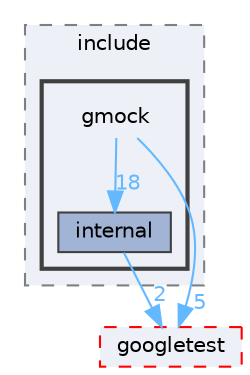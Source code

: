 digraph "googletest/googlemock/include/gmock"
{
 // LATEX_PDF_SIZE
  bgcolor="transparent";
  edge [fontname=Helvetica,fontsize=10,labelfontname=Helvetica,labelfontsize=10];
  node [fontname=Helvetica,fontsize=10,shape=box,height=0.2,width=0.4];
  compound=true
  subgraph clusterdir_9c3a6970d54cccef69c4c601a19386ac {
    graph [ bgcolor="#edf0f7", pencolor="grey50", label="include", fontname=Helvetica,fontsize=10 style="filled,dashed", URL="dir_9c3a6970d54cccef69c4c601a19386ac.html",tooltip=""]
  subgraph clusterdir_d10c3e8a2dde3831a0cdf2fb5b9ce982 {
    graph [ bgcolor="#edf0f7", pencolor="grey25", label="", fontname=Helvetica,fontsize=10 style="filled,bold", URL="dir_d10c3e8a2dde3831a0cdf2fb5b9ce982.html",tooltip=""]
    dir_d10c3e8a2dde3831a0cdf2fb5b9ce982 [shape=plaintext, label="gmock"];
  dir_2d7582150cb1f089c5c8a5deebdfcc0d [label="internal", fillcolor="#a2b4d6", color="grey25", style="filled", URL="dir_2d7582150cb1f089c5c8a5deebdfcc0d.html",tooltip=""];
  }
  }
  dir_7b86808525f21adae85b84901a4f8edc [label="googletest", fillcolor="#edf0f7", color="red", style="filled,dashed", URL="dir_7b86808525f21adae85b84901a4f8edc.html",tooltip=""];
  dir_d10c3e8a2dde3831a0cdf2fb5b9ce982->dir_2d7582150cb1f089c5c8a5deebdfcc0d [headlabel="18", labeldistance=1.5 headhref="dir_000085_000120.html" href="dir_000085_000120.html" color="steelblue1" fontcolor="steelblue1"];
  dir_d10c3e8a2dde3831a0cdf2fb5b9ce982->dir_7b86808525f21adae85b84901a4f8edc [headlabel="5", labeldistance=1.5 headhref="dir_000085_000102.html" href="dir_000085_000102.html" color="steelblue1" fontcolor="steelblue1"];
  dir_2d7582150cb1f089c5c8a5deebdfcc0d->dir_7b86808525f21adae85b84901a4f8edc [headlabel="2", labeldistance=1.5 headhref="dir_000120_000102.html" href="dir_000120_000102.html" color="steelblue1" fontcolor="steelblue1"];
}
